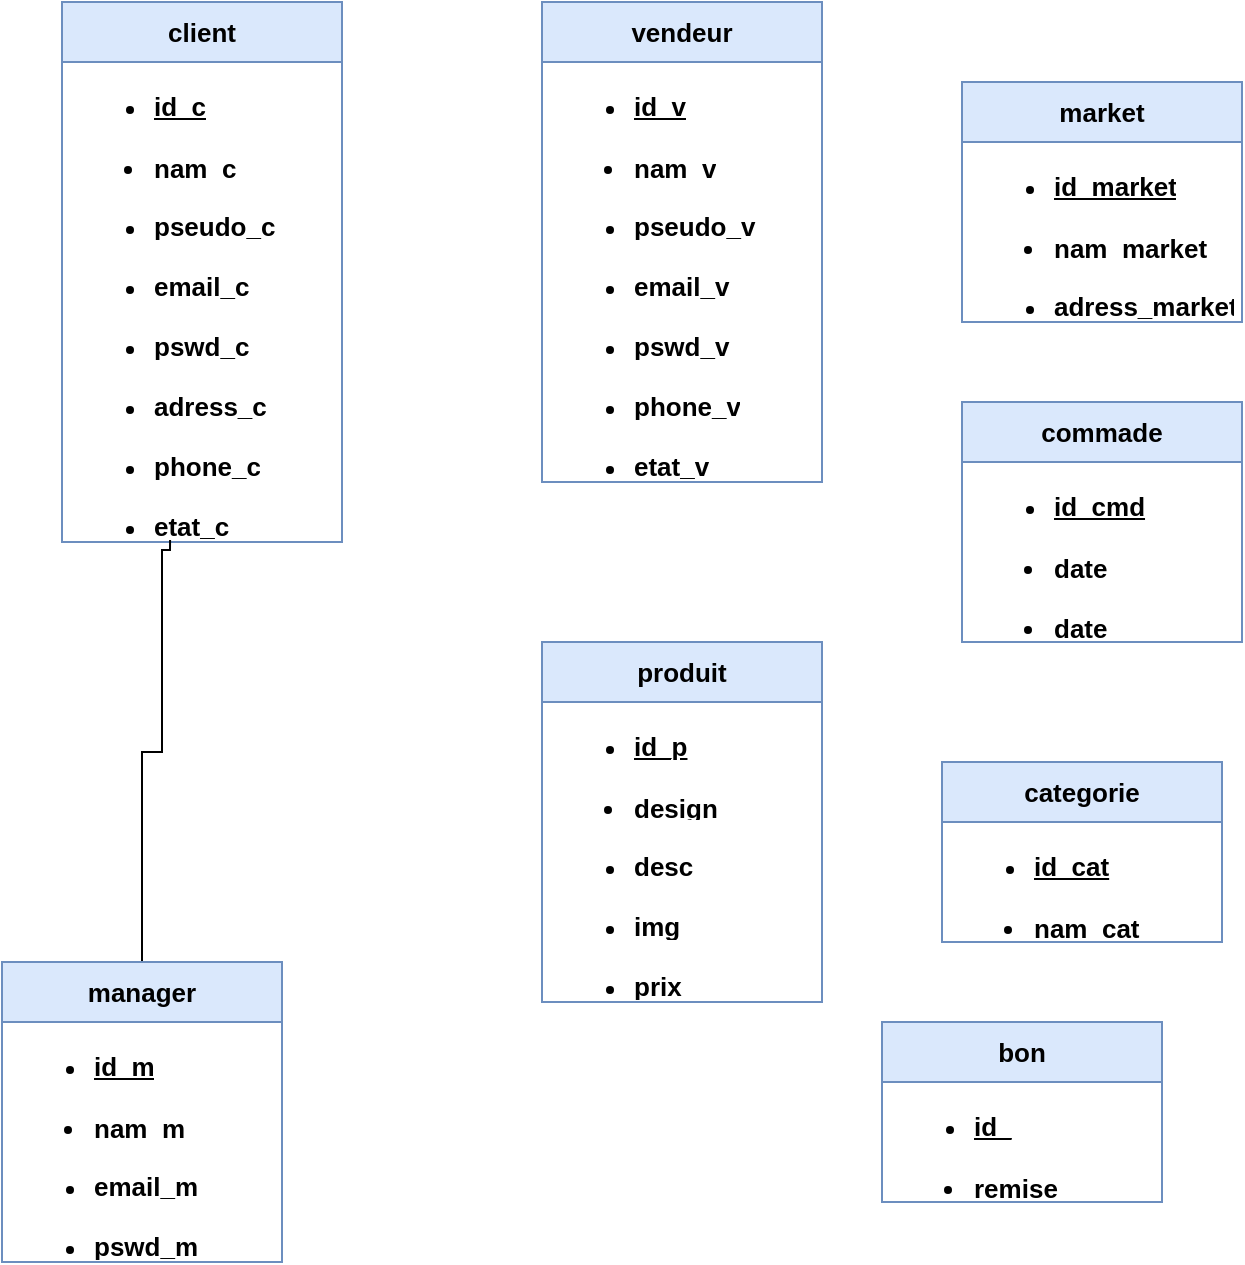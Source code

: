 <mxfile version="21.3.5" type="github">
  <diagram id="C5RBs43oDa-KdzZeNtuy" name="Page-1">
    <mxGraphModel dx="713" dy="457" grid="1" gridSize="10" guides="1" tooltips="1" connect="1" arrows="1" fold="1" page="1" pageScale="1" pageWidth="827" pageHeight="1169" math="0" shadow="0">
      <root>
        <mxCell id="WIyWlLk6GJQsqaUBKTNV-0" />
        <mxCell id="WIyWlLk6GJQsqaUBKTNV-1" parent="WIyWlLk6GJQsqaUBKTNV-0" />
        <mxCell id="XC7p-aU6KHC_UyQ6iCTs-0" value="&lt;span style=&quot;font-size: 13px;&quot;&gt;&lt;font style=&quot;font-size: 13px;&quot;&gt;client&lt;/font&gt;&lt;/span&gt;" style="swimlane;fontStyle=1;childLayout=stackLayout;horizontal=1;startSize=30;horizontalStack=0;resizeParent=1;resizeParentMax=0;resizeLast=0;collapsible=1;marginBottom=0;whiteSpace=wrap;html=1;fillColor=#dae8fc;strokeColor=#6c8ebf;fontSize=13;" vertex="1" parent="WIyWlLk6GJQsqaUBKTNV-1">
          <mxGeometry x="50" y="150" width="140" height="270" as="geometry" />
        </mxCell>
        <mxCell id="XC7p-aU6KHC_UyQ6iCTs-1" value="&lt;ul&gt;&lt;li&gt;&lt;span style=&quot;font-size: 13px;&quot;&gt;&lt;b&gt;&lt;u&gt;id_c&lt;/u&gt;&lt;/b&gt;&lt;/span&gt;&lt;/li&gt;&lt;/ul&gt;" style="text;strokeColor=none;fillColor=none;align=left;verticalAlign=middle;spacingLeft=4;spacingRight=4;overflow=hidden;points=[[0,0.5],[1,0.5]];portConstraint=eastwest;rotatable=0;whiteSpace=wrap;html=1;" vertex="1" parent="XC7p-aU6KHC_UyQ6iCTs-0">
          <mxGeometry y="30" width="140" height="30" as="geometry" />
        </mxCell>
        <mxCell id="XC7p-aU6KHC_UyQ6iCTs-2" value="&lt;ul&gt;&lt;li&gt;nam_c&lt;/li&gt;&lt;/ul&gt;" style="text;strokeColor=none;fillColor=none;align=left;verticalAlign=middle;spacingLeft=4;spacingRight=4;overflow=hidden;points=[[0,0.5],[1,0.5]];portConstraint=eastwest;rotatable=0;whiteSpace=wrap;html=1;fontStyle=1;fontSize=13;" vertex="1" parent="XC7p-aU6KHC_UyQ6iCTs-0">
          <mxGeometry y="60" width="140" height="30" as="geometry" />
        </mxCell>
        <mxCell id="XC7p-aU6KHC_UyQ6iCTs-3" value="&lt;ul&gt;&lt;li&gt;&lt;b&gt;&lt;font style=&quot;font-size: 13px;&quot;&gt;pseudo_c&lt;/font&gt;&lt;/b&gt;&lt;/li&gt;&lt;/ul&gt;" style="text;strokeColor=none;fillColor=none;align=left;verticalAlign=middle;spacingLeft=4;spacingRight=4;overflow=hidden;points=[[0,0.5],[1,0.5]];portConstraint=eastwest;rotatable=0;whiteSpace=wrap;html=1;" vertex="1" parent="XC7p-aU6KHC_UyQ6iCTs-0">
          <mxGeometry y="90" width="140" height="30" as="geometry" />
        </mxCell>
        <mxCell id="XC7p-aU6KHC_UyQ6iCTs-4" value="&lt;ul&gt;&lt;li&gt;&lt;b&gt;&lt;font style=&quot;font-size: 13px;&quot;&gt;email_c&lt;/font&gt;&lt;/b&gt;&lt;/li&gt;&lt;/ul&gt;" style="text;strokeColor=none;fillColor=none;align=left;verticalAlign=middle;spacingLeft=4;spacingRight=4;overflow=hidden;points=[[0,0.5],[1,0.5]];portConstraint=eastwest;rotatable=0;whiteSpace=wrap;html=1;" vertex="1" parent="XC7p-aU6KHC_UyQ6iCTs-0">
          <mxGeometry y="120" width="140" height="30" as="geometry" />
        </mxCell>
        <mxCell id="XC7p-aU6KHC_UyQ6iCTs-5" value="&lt;ul&gt;&lt;li&gt;&lt;b&gt;&lt;font style=&quot;font-size: 13px;&quot;&gt;pswd_c&lt;/font&gt;&lt;/b&gt;&lt;/li&gt;&lt;/ul&gt;" style="text;strokeColor=none;fillColor=none;align=left;verticalAlign=middle;spacingLeft=4;spacingRight=4;overflow=hidden;points=[[0,0.5],[1,0.5]];portConstraint=eastwest;rotatable=0;whiteSpace=wrap;html=1;" vertex="1" parent="XC7p-aU6KHC_UyQ6iCTs-0">
          <mxGeometry y="150" width="140" height="30" as="geometry" />
        </mxCell>
        <mxCell id="XC7p-aU6KHC_UyQ6iCTs-6" value="&lt;ul&gt;&lt;li&gt;&lt;b&gt;&lt;font style=&quot;font-size: 13px;&quot;&gt;adress_c&lt;/font&gt;&lt;/b&gt;&lt;/li&gt;&lt;/ul&gt;" style="text;strokeColor=none;fillColor=none;align=left;verticalAlign=middle;spacingLeft=4;spacingRight=4;overflow=hidden;points=[[0,0.5],[1,0.5]];portConstraint=eastwest;rotatable=0;whiteSpace=wrap;html=1;" vertex="1" parent="XC7p-aU6KHC_UyQ6iCTs-0">
          <mxGeometry y="180" width="140" height="30" as="geometry" />
        </mxCell>
        <mxCell id="XC7p-aU6KHC_UyQ6iCTs-7" value="&lt;ul&gt;&lt;li&gt;&lt;span style=&quot;font-size: 13px;&quot;&gt;&lt;b&gt;phone_c&lt;/b&gt;&lt;/span&gt;&lt;/li&gt;&lt;/ul&gt;" style="text;strokeColor=none;fillColor=none;align=left;verticalAlign=middle;spacingLeft=4;spacingRight=4;overflow=hidden;points=[[0,0.5],[1,0.5]];portConstraint=eastwest;rotatable=0;whiteSpace=wrap;html=1;" vertex="1" parent="XC7p-aU6KHC_UyQ6iCTs-0">
          <mxGeometry y="210" width="140" height="30" as="geometry" />
        </mxCell>
        <mxCell id="XC7p-aU6KHC_UyQ6iCTs-8" value="&lt;ul&gt;&lt;li&gt;&lt;span style=&quot;font-size: 13px;&quot;&gt;&lt;b&gt;etat_c&lt;/b&gt;&lt;/span&gt;&lt;/li&gt;&lt;/ul&gt;" style="text;strokeColor=none;fillColor=none;align=left;verticalAlign=middle;spacingLeft=4;spacingRight=4;overflow=hidden;points=[[0,0.5],[1,0.5]];portConstraint=eastwest;rotatable=0;whiteSpace=wrap;html=1;" vertex="1" parent="XC7p-aU6KHC_UyQ6iCTs-0">
          <mxGeometry y="240" width="140" height="30" as="geometry" />
        </mxCell>
        <mxCell id="XC7p-aU6KHC_UyQ6iCTs-9" value="&lt;span style=&quot;font-size: 13px;&quot;&gt;&lt;font style=&quot;font-size: 13px;&quot;&gt;vendeur&lt;/font&gt;&lt;/span&gt;" style="swimlane;fontStyle=1;childLayout=stackLayout;horizontal=1;startSize=30;horizontalStack=0;resizeParent=1;resizeParentMax=0;resizeLast=0;collapsible=1;marginBottom=0;whiteSpace=wrap;html=1;fillColor=#dae8fc;strokeColor=#6c8ebf;fontSize=13;" vertex="1" parent="WIyWlLk6GJQsqaUBKTNV-1">
          <mxGeometry x="290" y="150" width="140" height="240" as="geometry" />
        </mxCell>
        <mxCell id="XC7p-aU6KHC_UyQ6iCTs-10" value="&lt;ul&gt;&lt;li&gt;&lt;span style=&quot;font-size: 13px;&quot;&gt;&lt;b&gt;&lt;u&gt;id_v&lt;/u&gt;&lt;/b&gt;&lt;/span&gt;&lt;/li&gt;&lt;/ul&gt;" style="text;strokeColor=none;fillColor=none;align=left;verticalAlign=middle;spacingLeft=4;spacingRight=4;overflow=hidden;points=[[0,0.5],[1,0.5]];portConstraint=eastwest;rotatable=0;whiteSpace=wrap;html=1;" vertex="1" parent="XC7p-aU6KHC_UyQ6iCTs-9">
          <mxGeometry y="30" width="140" height="30" as="geometry" />
        </mxCell>
        <mxCell id="XC7p-aU6KHC_UyQ6iCTs-11" value="&lt;ul&gt;&lt;li&gt;nam_v&lt;/li&gt;&lt;/ul&gt;" style="text;strokeColor=none;fillColor=none;align=left;verticalAlign=middle;spacingLeft=4;spacingRight=4;overflow=hidden;points=[[0,0.5],[1,0.5]];portConstraint=eastwest;rotatable=0;whiteSpace=wrap;html=1;fontStyle=1;fontSize=13;" vertex="1" parent="XC7p-aU6KHC_UyQ6iCTs-9">
          <mxGeometry y="60" width="140" height="30" as="geometry" />
        </mxCell>
        <mxCell id="XC7p-aU6KHC_UyQ6iCTs-12" value="&lt;ul&gt;&lt;li&gt;&lt;b&gt;&lt;font style=&quot;font-size: 13px;&quot;&gt;pseudo_v&lt;/font&gt;&lt;/b&gt;&lt;/li&gt;&lt;/ul&gt;" style="text;strokeColor=none;fillColor=none;align=left;verticalAlign=middle;spacingLeft=4;spacingRight=4;overflow=hidden;points=[[0,0.5],[1,0.5]];portConstraint=eastwest;rotatable=0;whiteSpace=wrap;html=1;" vertex="1" parent="XC7p-aU6KHC_UyQ6iCTs-9">
          <mxGeometry y="90" width="140" height="30" as="geometry" />
        </mxCell>
        <mxCell id="XC7p-aU6KHC_UyQ6iCTs-13" value="&lt;ul&gt;&lt;li&gt;&lt;b&gt;&lt;font style=&quot;font-size: 13px;&quot;&gt;email_v&lt;/font&gt;&lt;/b&gt;&lt;/li&gt;&lt;/ul&gt;" style="text;strokeColor=none;fillColor=none;align=left;verticalAlign=middle;spacingLeft=4;spacingRight=4;overflow=hidden;points=[[0,0.5],[1,0.5]];portConstraint=eastwest;rotatable=0;whiteSpace=wrap;html=1;" vertex="1" parent="XC7p-aU6KHC_UyQ6iCTs-9">
          <mxGeometry y="120" width="140" height="30" as="geometry" />
        </mxCell>
        <mxCell id="XC7p-aU6KHC_UyQ6iCTs-14" value="&lt;ul&gt;&lt;li&gt;&lt;b&gt;&lt;font style=&quot;font-size: 13px;&quot;&gt;pswd_v&lt;/font&gt;&lt;/b&gt;&lt;/li&gt;&lt;/ul&gt;" style="text;strokeColor=none;fillColor=none;align=left;verticalAlign=middle;spacingLeft=4;spacingRight=4;overflow=hidden;points=[[0,0.5],[1,0.5]];portConstraint=eastwest;rotatable=0;whiteSpace=wrap;html=1;" vertex="1" parent="XC7p-aU6KHC_UyQ6iCTs-9">
          <mxGeometry y="150" width="140" height="30" as="geometry" />
        </mxCell>
        <mxCell id="XC7p-aU6KHC_UyQ6iCTs-15" value="&lt;ul&gt;&lt;li&gt;&lt;span style=&quot;font-size: 13px;&quot;&gt;&lt;b&gt;phone_v&lt;/b&gt;&lt;/span&gt;&lt;/li&gt;&lt;/ul&gt;" style="text;strokeColor=none;fillColor=none;align=left;verticalAlign=middle;spacingLeft=4;spacingRight=4;overflow=hidden;points=[[0,0.5],[1,0.5]];portConstraint=eastwest;rotatable=0;whiteSpace=wrap;html=1;" vertex="1" parent="XC7p-aU6KHC_UyQ6iCTs-9">
          <mxGeometry y="180" width="140" height="30" as="geometry" />
        </mxCell>
        <mxCell id="XC7p-aU6KHC_UyQ6iCTs-16" value="&lt;ul&gt;&lt;li&gt;&lt;span style=&quot;font-size: 13px;&quot;&gt;&lt;b&gt;etat_v&lt;/b&gt;&lt;/span&gt;&lt;/li&gt;&lt;/ul&gt;" style="text;strokeColor=none;fillColor=none;align=left;verticalAlign=middle;spacingLeft=4;spacingRight=4;overflow=hidden;points=[[0,0.5],[1,0.5]];portConstraint=eastwest;rotatable=0;whiteSpace=wrap;html=1;" vertex="1" parent="XC7p-aU6KHC_UyQ6iCTs-9">
          <mxGeometry y="210" width="140" height="30" as="geometry" />
        </mxCell>
        <mxCell id="XC7p-aU6KHC_UyQ6iCTs-43" value="" style="edgeStyle=orthogonalEdgeStyle;rounded=0;orthogonalLoop=1;jettySize=auto;html=1;endArrow=none;endFill=0;entryX=0.386;entryY=0.967;entryDx=0;entryDy=0;entryPerimeter=0;" edge="1" parent="WIyWlLk6GJQsqaUBKTNV-1" source="XC7p-aU6KHC_UyQ6iCTs-17" target="XC7p-aU6KHC_UyQ6iCTs-8">
          <mxGeometry relative="1" as="geometry">
            <mxPoint x="100" y="500" as="targetPoint" />
            <Array as="points">
              <mxPoint x="90" y="525" />
              <mxPoint x="100" y="525" />
              <mxPoint x="100" y="424" />
              <mxPoint x="104" y="424" />
            </Array>
          </mxGeometry>
        </mxCell>
        <mxCell id="XC7p-aU6KHC_UyQ6iCTs-17" value="&lt;span style=&quot;font-size: 13px;&quot;&gt;&lt;font style=&quot;font-size: 13px;&quot;&gt;manager&lt;/font&gt;&lt;/span&gt;" style="swimlane;fontStyle=1;childLayout=stackLayout;horizontal=1;startSize=30;horizontalStack=0;resizeParent=1;resizeParentMax=0;resizeLast=0;collapsible=1;marginBottom=0;whiteSpace=wrap;html=1;fillColor=#dae8fc;strokeColor=#6c8ebf;fontSize=13;" vertex="1" parent="WIyWlLk6GJQsqaUBKTNV-1">
          <mxGeometry x="20" y="630" width="140" height="150" as="geometry" />
        </mxCell>
        <mxCell id="XC7p-aU6KHC_UyQ6iCTs-18" value="&lt;ul&gt;&lt;li&gt;&lt;span style=&quot;font-size: 13px;&quot;&gt;&lt;b&gt;&lt;u&gt;id_m&lt;/u&gt;&lt;/b&gt;&lt;/span&gt;&lt;/li&gt;&lt;/ul&gt;" style="text;strokeColor=none;fillColor=none;align=left;verticalAlign=middle;spacingLeft=4;spacingRight=4;overflow=hidden;points=[[0,0.5],[1,0.5]];portConstraint=eastwest;rotatable=0;whiteSpace=wrap;html=1;" vertex="1" parent="XC7p-aU6KHC_UyQ6iCTs-17">
          <mxGeometry y="30" width="140" height="30" as="geometry" />
        </mxCell>
        <mxCell id="XC7p-aU6KHC_UyQ6iCTs-19" value="&lt;ul&gt;&lt;li&gt;nam_m&lt;/li&gt;&lt;/ul&gt;" style="text;strokeColor=none;fillColor=none;align=left;verticalAlign=middle;spacingLeft=4;spacingRight=4;overflow=hidden;points=[[0,0.5],[1,0.5]];portConstraint=eastwest;rotatable=0;whiteSpace=wrap;html=1;fontStyle=1;fontSize=13;" vertex="1" parent="XC7p-aU6KHC_UyQ6iCTs-17">
          <mxGeometry y="60" width="140" height="30" as="geometry" />
        </mxCell>
        <mxCell id="XC7p-aU6KHC_UyQ6iCTs-20" value="&lt;ul&gt;&lt;li&gt;&lt;b&gt;&lt;font style=&quot;font-size: 13px;&quot;&gt;email_m&lt;/font&gt;&lt;/b&gt;&lt;/li&gt;&lt;/ul&gt;" style="text;strokeColor=none;fillColor=none;align=left;verticalAlign=middle;spacingLeft=4;spacingRight=4;overflow=hidden;points=[[0,0.5],[1,0.5]];portConstraint=eastwest;rotatable=0;whiteSpace=wrap;html=1;" vertex="1" parent="XC7p-aU6KHC_UyQ6iCTs-17">
          <mxGeometry y="90" width="140" height="30" as="geometry" />
        </mxCell>
        <mxCell id="XC7p-aU6KHC_UyQ6iCTs-21" value="&lt;ul&gt;&lt;li&gt;&lt;b&gt;&lt;font style=&quot;font-size: 13px;&quot;&gt;pswd_m&lt;/font&gt;&lt;/b&gt;&lt;/li&gt;&lt;/ul&gt;" style="text;strokeColor=none;fillColor=none;align=left;verticalAlign=middle;spacingLeft=4;spacingRight=4;overflow=hidden;points=[[0,0.5],[1,0.5]];portConstraint=eastwest;rotatable=0;whiteSpace=wrap;html=1;" vertex="1" parent="XC7p-aU6KHC_UyQ6iCTs-17">
          <mxGeometry y="120" width="140" height="30" as="geometry" />
        </mxCell>
        <mxCell id="XC7p-aU6KHC_UyQ6iCTs-22" value="&lt;span style=&quot;font-size: 13px;&quot;&gt;&lt;font style=&quot;font-size: 13px;&quot;&gt;market&lt;/font&gt;&lt;/span&gt;" style="swimlane;fontStyle=1;childLayout=stackLayout;horizontal=1;startSize=30;horizontalStack=0;resizeParent=1;resizeParentMax=0;resizeLast=0;collapsible=1;marginBottom=0;whiteSpace=wrap;html=1;fillColor=#dae8fc;strokeColor=#6c8ebf;fontSize=13;" vertex="1" parent="WIyWlLk6GJQsqaUBKTNV-1">
          <mxGeometry x="500" y="190" width="140" height="120" as="geometry" />
        </mxCell>
        <mxCell id="XC7p-aU6KHC_UyQ6iCTs-23" value="&lt;ul&gt;&lt;li&gt;&lt;span style=&quot;font-size: 13px;&quot;&gt;&lt;b&gt;&lt;u&gt;id_market&lt;/u&gt;&lt;/b&gt;&lt;/span&gt;&lt;/li&gt;&lt;/ul&gt;" style="text;strokeColor=none;fillColor=none;align=left;verticalAlign=middle;spacingLeft=4;spacingRight=4;overflow=hidden;points=[[0,0.5],[1,0.5]];portConstraint=eastwest;rotatable=0;whiteSpace=wrap;html=1;" vertex="1" parent="XC7p-aU6KHC_UyQ6iCTs-22">
          <mxGeometry y="30" width="140" height="30" as="geometry" />
        </mxCell>
        <mxCell id="XC7p-aU6KHC_UyQ6iCTs-24" value="&lt;ul&gt;&lt;li&gt;nam_market&lt;/li&gt;&lt;/ul&gt;" style="text;strokeColor=none;fillColor=none;align=left;verticalAlign=middle;spacingLeft=4;spacingRight=4;overflow=hidden;points=[[0,0.5],[1,0.5]];portConstraint=eastwest;rotatable=0;whiteSpace=wrap;html=1;fontStyle=1;fontSize=13;" vertex="1" parent="XC7p-aU6KHC_UyQ6iCTs-22">
          <mxGeometry y="60" width="140" height="30" as="geometry" />
        </mxCell>
        <mxCell id="XC7p-aU6KHC_UyQ6iCTs-25" value="&lt;ul&gt;&lt;li&gt;&lt;b&gt;&lt;font style=&quot;font-size: 13px;&quot;&gt;adress_market&lt;/font&gt;&lt;/b&gt;&lt;/li&gt;&lt;/ul&gt;" style="text;strokeColor=none;fillColor=none;align=left;verticalAlign=middle;spacingLeft=4;spacingRight=4;overflow=hidden;points=[[0,0.5],[1,0.5]];portConstraint=eastwest;rotatable=0;whiteSpace=wrap;html=1;" vertex="1" parent="XC7p-aU6KHC_UyQ6iCTs-22">
          <mxGeometry y="90" width="140" height="30" as="geometry" />
        </mxCell>
        <mxCell id="XC7p-aU6KHC_UyQ6iCTs-26" value="&lt;span style=&quot;font-size: 13px;&quot;&gt;&lt;font style=&quot;font-size: 13px;&quot;&gt;commade&lt;/font&gt;&lt;/span&gt;" style="swimlane;fontStyle=1;childLayout=stackLayout;horizontal=1;startSize=30;horizontalStack=0;resizeParent=1;resizeParentMax=0;resizeLast=0;collapsible=1;marginBottom=0;whiteSpace=wrap;html=1;fillColor=#dae8fc;strokeColor=#6c8ebf;fontSize=13;" vertex="1" parent="WIyWlLk6GJQsqaUBKTNV-1">
          <mxGeometry x="500" y="350" width="140" height="120" as="geometry" />
        </mxCell>
        <mxCell id="XC7p-aU6KHC_UyQ6iCTs-27" value="&lt;ul&gt;&lt;li&gt;&lt;span style=&quot;font-size: 13px;&quot;&gt;&lt;b&gt;&lt;u&gt;id_cmd&lt;/u&gt;&lt;/b&gt;&lt;/span&gt;&lt;/li&gt;&lt;/ul&gt;" style="text;strokeColor=none;fillColor=none;align=left;verticalAlign=middle;spacingLeft=4;spacingRight=4;overflow=hidden;points=[[0,0.5],[1,0.5]];portConstraint=eastwest;rotatable=0;whiteSpace=wrap;html=1;" vertex="1" parent="XC7p-aU6KHC_UyQ6iCTs-26">
          <mxGeometry y="30" width="140" height="30" as="geometry" />
        </mxCell>
        <mxCell id="XC7p-aU6KHC_UyQ6iCTs-28" value="&lt;ul&gt;&lt;li&gt;date&lt;/li&gt;&lt;/ul&gt;" style="text;strokeColor=none;fillColor=none;align=left;verticalAlign=middle;spacingLeft=4;spacingRight=4;overflow=hidden;points=[[0,0.5],[1,0.5]];portConstraint=eastwest;rotatable=0;whiteSpace=wrap;html=1;fontStyle=1;fontSize=13;" vertex="1" parent="XC7p-aU6KHC_UyQ6iCTs-26">
          <mxGeometry y="60" width="140" height="30" as="geometry" />
        </mxCell>
        <mxCell id="XC7p-aU6KHC_UyQ6iCTs-29" value="&lt;ul&gt;&lt;li&gt;date&lt;/li&gt;&lt;/ul&gt;" style="text;strokeColor=none;fillColor=none;align=left;verticalAlign=middle;spacingLeft=4;spacingRight=4;overflow=hidden;points=[[0,0.5],[1,0.5]];portConstraint=eastwest;rotatable=0;whiteSpace=wrap;html=1;fontStyle=1;fontSize=13;" vertex="1" parent="XC7p-aU6KHC_UyQ6iCTs-26">
          <mxGeometry y="90" width="140" height="30" as="geometry" />
        </mxCell>
        <mxCell id="XC7p-aU6KHC_UyQ6iCTs-30" value="&lt;span style=&quot;font-size: 13px;&quot;&gt;&lt;font style=&quot;font-size: 13px;&quot;&gt;produit&lt;/font&gt;&lt;/span&gt;" style="swimlane;fontStyle=1;childLayout=stackLayout;horizontal=1;startSize=30;horizontalStack=0;resizeParent=1;resizeParentMax=0;resizeLast=0;collapsible=1;marginBottom=0;whiteSpace=wrap;html=1;fillColor=#dae8fc;strokeColor=#6c8ebf;fontSize=13;" vertex="1" parent="WIyWlLk6GJQsqaUBKTNV-1">
          <mxGeometry x="290" y="470" width="140" height="180" as="geometry" />
        </mxCell>
        <mxCell id="XC7p-aU6KHC_UyQ6iCTs-31" value="&lt;ul&gt;&lt;li&gt;&lt;span style=&quot;font-size: 13px;&quot;&gt;&lt;b&gt;&lt;u&gt;id_p&lt;/u&gt;&lt;/b&gt;&lt;/span&gt;&lt;/li&gt;&lt;/ul&gt;" style="text;strokeColor=none;fillColor=none;align=left;verticalAlign=middle;spacingLeft=4;spacingRight=4;overflow=hidden;points=[[0,0.5],[1,0.5]];portConstraint=eastwest;rotatable=0;whiteSpace=wrap;html=1;" vertex="1" parent="XC7p-aU6KHC_UyQ6iCTs-30">
          <mxGeometry y="30" width="140" height="30" as="geometry" />
        </mxCell>
        <mxCell id="XC7p-aU6KHC_UyQ6iCTs-32" value="&lt;ul&gt;&lt;li&gt;design&lt;/li&gt;&lt;/ul&gt;" style="text;strokeColor=none;fillColor=none;align=left;verticalAlign=middle;spacingLeft=4;spacingRight=4;overflow=hidden;points=[[0,0.5],[1,0.5]];portConstraint=eastwest;rotatable=0;whiteSpace=wrap;html=1;fontStyle=1;fontSize=13;" vertex="1" parent="XC7p-aU6KHC_UyQ6iCTs-30">
          <mxGeometry y="60" width="140" height="30" as="geometry" />
        </mxCell>
        <mxCell id="XC7p-aU6KHC_UyQ6iCTs-33" value="&lt;ul&gt;&lt;li&gt;&lt;b&gt;&lt;font style=&quot;font-size: 13px;&quot;&gt;desc&lt;/font&gt;&lt;/b&gt;&lt;/li&gt;&lt;/ul&gt;" style="text;strokeColor=none;fillColor=none;align=left;verticalAlign=middle;spacingLeft=4;spacingRight=4;overflow=hidden;points=[[0,0.5],[1,0.5]];portConstraint=eastwest;rotatable=0;whiteSpace=wrap;html=1;" vertex="1" parent="XC7p-aU6KHC_UyQ6iCTs-30">
          <mxGeometry y="90" width="140" height="30" as="geometry" />
        </mxCell>
        <mxCell id="XC7p-aU6KHC_UyQ6iCTs-34" value="&lt;ul&gt;&lt;li&gt;&lt;b&gt;&lt;font style=&quot;font-size: 13px;&quot;&gt;img&lt;/font&gt;&lt;/b&gt;&lt;/li&gt;&lt;/ul&gt;" style="text;strokeColor=none;fillColor=none;align=left;verticalAlign=middle;spacingLeft=4;spacingRight=4;overflow=hidden;points=[[0,0.5],[1,0.5]];portConstraint=eastwest;rotatable=0;whiteSpace=wrap;html=1;" vertex="1" parent="XC7p-aU6KHC_UyQ6iCTs-30">
          <mxGeometry y="120" width="140" height="30" as="geometry" />
        </mxCell>
        <mxCell id="XC7p-aU6KHC_UyQ6iCTs-35" value="&lt;ul&gt;&lt;li&gt;&lt;b&gt;&lt;font style=&quot;font-size: 13px;&quot;&gt;prix&lt;/font&gt;&lt;/b&gt;&lt;/li&gt;&lt;/ul&gt;" style="text;strokeColor=none;fillColor=none;align=left;verticalAlign=middle;spacingLeft=4;spacingRight=4;overflow=hidden;points=[[0,0.5],[1,0.5]];portConstraint=eastwest;rotatable=0;whiteSpace=wrap;html=1;" vertex="1" parent="XC7p-aU6KHC_UyQ6iCTs-30">
          <mxGeometry y="150" width="140" height="30" as="geometry" />
        </mxCell>
        <mxCell id="XC7p-aU6KHC_UyQ6iCTs-36" value="&lt;span style=&quot;font-size: 13px;&quot;&gt;&lt;font style=&quot;font-size: 13px;&quot;&gt;categorie&lt;/font&gt;&lt;/span&gt;" style="swimlane;fontStyle=1;childLayout=stackLayout;horizontal=1;startSize=30;horizontalStack=0;resizeParent=1;resizeParentMax=0;resizeLast=0;collapsible=1;marginBottom=0;whiteSpace=wrap;html=1;fillColor=#dae8fc;strokeColor=#6c8ebf;fontSize=13;" vertex="1" parent="WIyWlLk6GJQsqaUBKTNV-1">
          <mxGeometry x="490" y="530" width="140" height="90" as="geometry" />
        </mxCell>
        <mxCell id="XC7p-aU6KHC_UyQ6iCTs-37" value="&lt;ul&gt;&lt;li&gt;&lt;span style=&quot;font-size: 13px;&quot;&gt;&lt;b&gt;&lt;u&gt;id_cat&lt;/u&gt;&lt;/b&gt;&lt;/span&gt;&lt;/li&gt;&lt;/ul&gt;" style="text;strokeColor=none;fillColor=none;align=left;verticalAlign=middle;spacingLeft=4;spacingRight=4;overflow=hidden;points=[[0,0.5],[1,0.5]];portConstraint=eastwest;rotatable=0;whiteSpace=wrap;html=1;" vertex="1" parent="XC7p-aU6KHC_UyQ6iCTs-36">
          <mxGeometry y="30" width="140" height="30" as="geometry" />
        </mxCell>
        <mxCell id="XC7p-aU6KHC_UyQ6iCTs-38" value="&lt;ul&gt;&lt;li&gt;nam_cat&lt;/li&gt;&lt;/ul&gt;" style="text;strokeColor=none;fillColor=none;align=left;verticalAlign=middle;spacingLeft=4;spacingRight=4;overflow=hidden;points=[[0,0.5],[1,0.5]];portConstraint=eastwest;rotatable=0;whiteSpace=wrap;html=1;fontStyle=1;fontSize=13;" vertex="1" parent="XC7p-aU6KHC_UyQ6iCTs-36">
          <mxGeometry y="60" width="140" height="30" as="geometry" />
        </mxCell>
        <mxCell id="XC7p-aU6KHC_UyQ6iCTs-39" value="&lt;span style=&quot;font-size: 13px;&quot;&gt;&lt;font style=&quot;font-size: 13px;&quot;&gt;bon&lt;/font&gt;&lt;/span&gt;" style="swimlane;fontStyle=1;childLayout=stackLayout;horizontal=1;startSize=30;horizontalStack=0;resizeParent=1;resizeParentMax=0;resizeLast=0;collapsible=1;marginBottom=0;whiteSpace=wrap;html=1;fillColor=#dae8fc;strokeColor=#6c8ebf;fontSize=13;" vertex="1" parent="WIyWlLk6GJQsqaUBKTNV-1">
          <mxGeometry x="460" y="660" width="140" height="90" as="geometry" />
        </mxCell>
        <mxCell id="XC7p-aU6KHC_UyQ6iCTs-40" value="&lt;ul&gt;&lt;li&gt;&lt;span style=&quot;font-size: 13px;&quot;&gt;&lt;b&gt;&lt;u&gt;id_&lt;/u&gt;&lt;/b&gt;&lt;/span&gt;&lt;/li&gt;&lt;/ul&gt;" style="text;strokeColor=none;fillColor=none;align=left;verticalAlign=middle;spacingLeft=4;spacingRight=4;overflow=hidden;points=[[0,0.5],[1,0.5]];portConstraint=eastwest;rotatable=0;whiteSpace=wrap;html=1;" vertex="1" parent="XC7p-aU6KHC_UyQ6iCTs-39">
          <mxGeometry y="30" width="140" height="30" as="geometry" />
        </mxCell>
        <mxCell id="XC7p-aU6KHC_UyQ6iCTs-41" value="&lt;ul&gt;&lt;li&gt;remise&lt;/li&gt;&lt;/ul&gt;" style="text;strokeColor=none;fillColor=none;align=left;verticalAlign=middle;spacingLeft=4;spacingRight=4;overflow=hidden;points=[[0,0.5],[1,0.5]];portConstraint=eastwest;rotatable=0;whiteSpace=wrap;html=1;fontStyle=1;fontSize=13;" vertex="1" parent="XC7p-aU6KHC_UyQ6iCTs-39">
          <mxGeometry y="60" width="140" height="30" as="geometry" />
        </mxCell>
      </root>
    </mxGraphModel>
  </diagram>
</mxfile>
